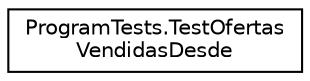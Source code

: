 digraph "Graphical Class Hierarchy"
{
 // INTERACTIVE_SVG=YES
 // LATEX_PDF_SIZE
  edge [fontname="Helvetica",fontsize="10",labelfontname="Helvetica",labelfontsize="10"];
  node [fontname="Helvetica",fontsize="10",shape=record];
  rankdir="LR";
  Node0 [label="ProgramTests.TestOfertas\lVendidasDesde",height=0.2,width=0.4,color="black", fillcolor="white", style="filled",URL="$classProgramTests_1_1TestOfertasVendidasDesde.html",tooltip="Esta clase prueba el handler de HistorialDesde. Concretamente desde el punto de vista de una empresa ..."];
}
